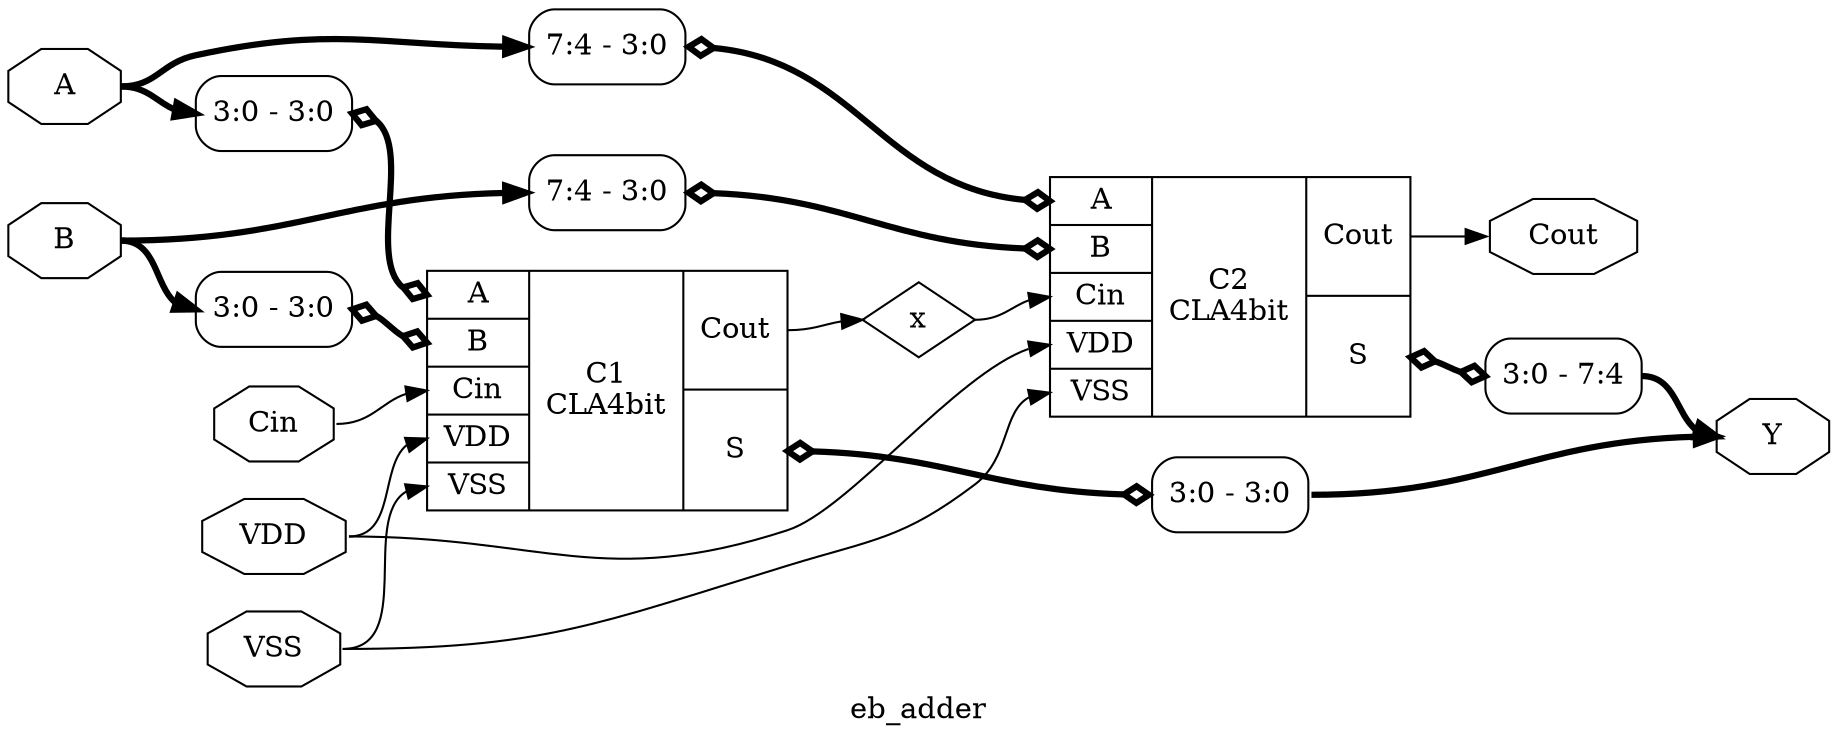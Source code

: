 digraph "eb_adder" {
label="eb_adder";
rankdir="LR";
remincross=true;
n1 [ shape=octagon, label="A", color="black", fontcolor="black"];
n2 [ shape=octagon, label="B", color="black", fontcolor="black"];
n3 [ shape=octagon, label="Cin", color="black", fontcolor="black"];
n4 [ shape=octagon, label="Cout", color="black", fontcolor="black"];
n5 [ shape=octagon, label="VDD", color="black", fontcolor="black"];
n6 [ shape=octagon, label="VSS", color="black", fontcolor="black"];
n7 [ shape=octagon, label="Y", color="black", fontcolor="black"];
n8 [ shape=diamond, label="x", color="black", fontcolor="black"];
c10 [ shape=record, label="{{<p1> A|<p2> B|<p3> Cin|<p5> VDD|<p6> VSS}|C1\nCLA4bit|{<p4> Cout|<p9> S}}",  ];
x0 [ shape=record, style=rounded, label="<s0> 3:0 - 3:0 ", color="black", fontcolor="black" ];
x0:e -> c10:p1:w [arrowhead=odiamond, arrowtail=odiamond, dir=both, color="black", fontcolor="black", style="setlinewidth(3)", label=""];
x1 [ shape=record, style=rounded, label="<s0> 3:0 - 3:0 ", color="black", fontcolor="black" ];
x1:e -> c10:p2:w [arrowhead=odiamond, arrowtail=odiamond, dir=both, color="black", fontcolor="black", style="setlinewidth(3)", label=""];
x2 [ shape=record, style=rounded, label="<s0> 3:0 - 3:0 ", color="black", fontcolor="black" ];
c10:p9:e -> x2:w [arrowhead=odiamond, arrowtail=odiamond, dir=both, color="black", fontcolor="black", style="setlinewidth(3)", label=""];
c11 [ shape=record, label="{{<p1> A|<p2> B|<p3> Cin|<p5> VDD|<p6> VSS}|C2\nCLA4bit|{<p4> Cout|<p9> S}}",  ];
x3 [ shape=record, style=rounded, label="<s0> 7:4 - 3:0 ", color="black", fontcolor="black" ];
x3:e -> c11:p1:w [arrowhead=odiamond, arrowtail=odiamond, dir=both, color="black", fontcolor="black", style="setlinewidth(3)", label=""];
x4 [ shape=record, style=rounded, label="<s0> 7:4 - 3:0 ", color="black", fontcolor="black" ];
x4:e -> c11:p2:w [arrowhead=odiamond, arrowtail=odiamond, dir=both, color="black", fontcolor="black", style="setlinewidth(3)", label=""];
x5 [ shape=record, style=rounded, label="<s0> 3:0 - 7:4 ", color="black", fontcolor="black" ];
c11:p9:e -> x5:w [arrowhead=odiamond, arrowtail=odiamond, dir=both, color="black", fontcolor="black", style="setlinewidth(3)", label=""];
n1:e -> x0:s0:w [color="black", fontcolor="black", style="setlinewidth(3)", label=""];
n1:e -> x3:s0:w [color="black", fontcolor="black", style="setlinewidth(3)", label=""];
n2:e -> x1:s0:w [color="black", fontcolor="black", style="setlinewidth(3)", label=""];
n2:e -> x4:s0:w [color="black", fontcolor="black", style="setlinewidth(3)", label=""];
n3:e -> c10:p3:w [color="black", fontcolor="black", label=""];
c11:p4:e -> n4:w [color="black", fontcolor="black", label=""];
n5:e -> c10:p5:w [color="black", fontcolor="black", label=""];
n5:e -> c11:p5:w [color="black", fontcolor="black", label=""];
n6:e -> c10:p6:w [color="black", fontcolor="black", label=""];
n6:e -> c11:p6:w [color="black", fontcolor="black", label=""];
x2:s0:e -> n7:w [color="black", fontcolor="black", style="setlinewidth(3)", label=""];
x5:s0:e -> n7:w [color="black", fontcolor="black", style="setlinewidth(3)", label=""];
c10:p4:e -> n8:w [color="black", fontcolor="black", label=""];
n8:e -> c11:p3:w [color="black", fontcolor="black", label=""];
}
